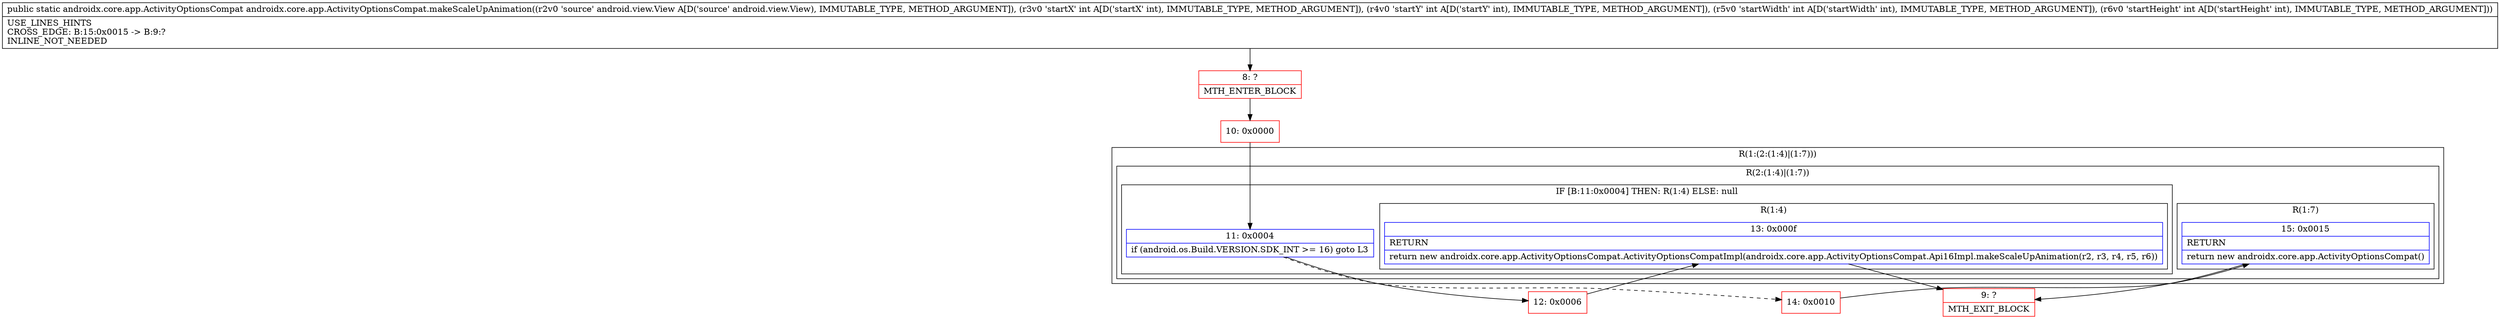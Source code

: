 digraph "CFG forandroidx.core.app.ActivityOptionsCompat.makeScaleUpAnimation(Landroid\/view\/View;IIII)Landroidx\/core\/app\/ActivityOptionsCompat;" {
subgraph cluster_Region_790281464 {
label = "R(1:(2:(1:4)|(1:7)))";
node [shape=record,color=blue];
subgraph cluster_Region_1442362413 {
label = "R(2:(1:4)|(1:7))";
node [shape=record,color=blue];
subgraph cluster_IfRegion_590424495 {
label = "IF [B:11:0x0004] THEN: R(1:4) ELSE: null";
node [shape=record,color=blue];
Node_11 [shape=record,label="{11\:\ 0x0004|if (android.os.Build.VERSION.SDK_INT \>= 16) goto L3\l}"];
subgraph cluster_Region_1574177419 {
label = "R(1:4)";
node [shape=record,color=blue];
Node_13 [shape=record,label="{13\:\ 0x000f|RETURN\l|return new androidx.core.app.ActivityOptionsCompat.ActivityOptionsCompatImpl(androidx.core.app.ActivityOptionsCompat.Api16Impl.makeScaleUpAnimation(r2, r3, r4, r5, r6))\l}"];
}
}
subgraph cluster_Region_668172469 {
label = "R(1:7)";
node [shape=record,color=blue];
Node_15 [shape=record,label="{15\:\ 0x0015|RETURN\l|return new androidx.core.app.ActivityOptionsCompat()\l}"];
}
}
}
Node_8 [shape=record,color=red,label="{8\:\ ?|MTH_ENTER_BLOCK\l}"];
Node_10 [shape=record,color=red,label="{10\:\ 0x0000}"];
Node_12 [shape=record,color=red,label="{12\:\ 0x0006}"];
Node_9 [shape=record,color=red,label="{9\:\ ?|MTH_EXIT_BLOCK\l}"];
Node_14 [shape=record,color=red,label="{14\:\ 0x0010}"];
MethodNode[shape=record,label="{public static androidx.core.app.ActivityOptionsCompat androidx.core.app.ActivityOptionsCompat.makeScaleUpAnimation((r2v0 'source' android.view.View A[D('source' android.view.View), IMMUTABLE_TYPE, METHOD_ARGUMENT]), (r3v0 'startX' int A[D('startX' int), IMMUTABLE_TYPE, METHOD_ARGUMENT]), (r4v0 'startY' int A[D('startY' int), IMMUTABLE_TYPE, METHOD_ARGUMENT]), (r5v0 'startWidth' int A[D('startWidth' int), IMMUTABLE_TYPE, METHOD_ARGUMENT]), (r6v0 'startHeight' int A[D('startHeight' int), IMMUTABLE_TYPE, METHOD_ARGUMENT]))  | USE_LINES_HINTS\lCROSS_EDGE: B:15:0x0015 \-\> B:9:?\lINLINE_NOT_NEEDED\l}"];
MethodNode -> Node_8;Node_11 -> Node_12;
Node_11 -> Node_14[style=dashed];
Node_13 -> Node_9;
Node_15 -> Node_9;
Node_8 -> Node_10;
Node_10 -> Node_11;
Node_12 -> Node_13;
Node_14 -> Node_15;
}

